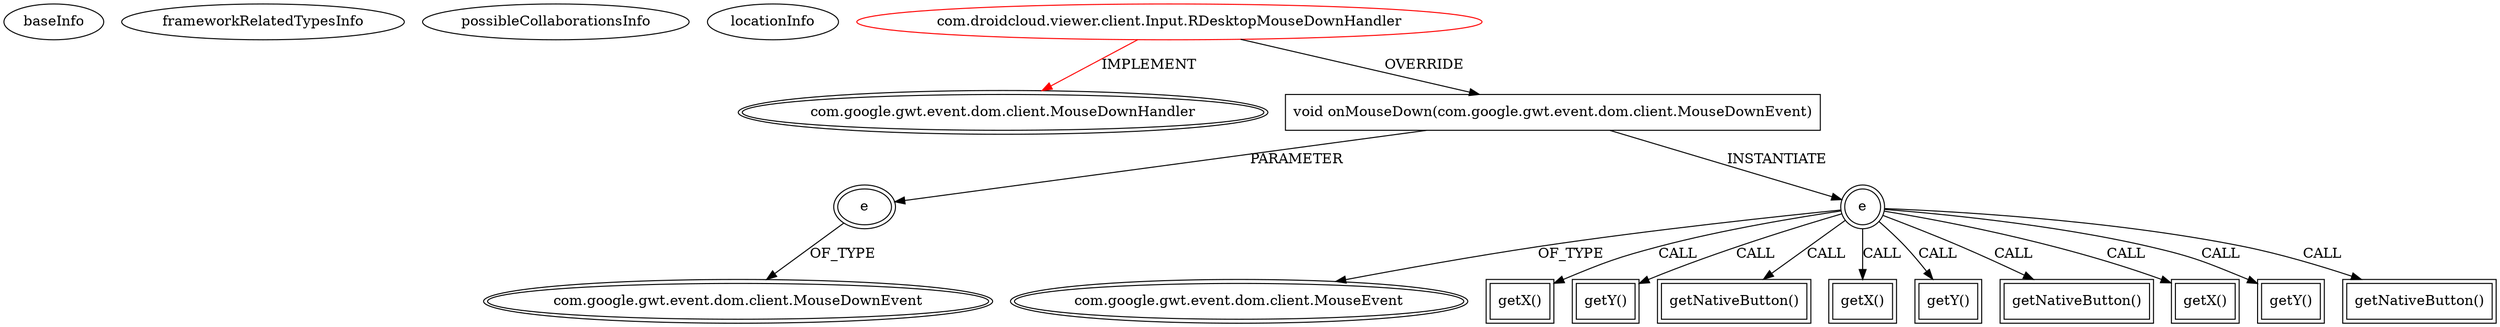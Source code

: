 digraph {
baseInfo[graphId=829,category="extension_graph",isAnonymous=false,possibleRelation=false]
frameworkRelatedTypesInfo[0="com.google.gwt.event.dom.client.MouseDownHandler"]
possibleCollaborationsInfo[]
locationInfo[projectName="betacraft-RdpGwtClient",filePath="/betacraft-RdpGwtClient/RdpGwtClient-master/src/com/droidcloud/viewer/client/Input.java",contextSignature="RDesktopMouseDownHandler",graphId="829"]
0[label="com.droidcloud.viewer.client.Input.RDesktopMouseDownHandler",vertexType="ROOT_CLIENT_CLASS_DECLARATION",isFrameworkType=false,color=red]
1[label="com.google.gwt.event.dom.client.MouseDownHandler",vertexType="FRAMEWORK_INTERFACE_TYPE",isFrameworkType=true,peripheries=2]
2[label="void onMouseDown(com.google.gwt.event.dom.client.MouseDownEvent)",vertexType="OVERRIDING_METHOD_DECLARATION",isFrameworkType=false,shape=box]
3[label="e",vertexType="PARAMETER_DECLARATION",isFrameworkType=true,peripheries=2]
4[label="com.google.gwt.event.dom.client.MouseDownEvent",vertexType="FRAMEWORK_CLASS_TYPE",isFrameworkType=true,peripheries=2]
5[label="e",vertexType="VARIABLE_EXPRESION",isFrameworkType=true,peripheries=2,shape=circle]
7[label="com.google.gwt.event.dom.client.MouseEvent",vertexType="FRAMEWORK_CLASS_TYPE",isFrameworkType=true,peripheries=2]
6[label="getX()",vertexType="INSIDE_CALL",isFrameworkType=true,peripheries=2,shape=box]
9[label="getY()",vertexType="INSIDE_CALL",isFrameworkType=true,peripheries=2,shape=box]
11[label="getNativeButton()",vertexType="INSIDE_CALL",isFrameworkType=true,peripheries=2,shape=box]
13[label="getX()",vertexType="INSIDE_CALL",isFrameworkType=true,peripheries=2,shape=box]
15[label="getY()",vertexType="INSIDE_CALL",isFrameworkType=true,peripheries=2,shape=box]
17[label="getNativeButton()",vertexType="INSIDE_CALL",isFrameworkType=true,peripheries=2,shape=box]
19[label="getX()",vertexType="INSIDE_CALL",isFrameworkType=true,peripheries=2,shape=box]
21[label="getY()",vertexType="INSIDE_CALL",isFrameworkType=true,peripheries=2,shape=box]
23[label="getNativeButton()",vertexType="INSIDE_CALL",isFrameworkType=true,peripheries=2,shape=box]
0->1[label="IMPLEMENT",color=red]
0->2[label="OVERRIDE"]
3->4[label="OF_TYPE"]
2->3[label="PARAMETER"]
2->5[label="INSTANTIATE"]
5->7[label="OF_TYPE"]
5->6[label="CALL"]
5->9[label="CALL"]
5->11[label="CALL"]
5->13[label="CALL"]
5->15[label="CALL"]
5->17[label="CALL"]
5->19[label="CALL"]
5->21[label="CALL"]
5->23[label="CALL"]
}
